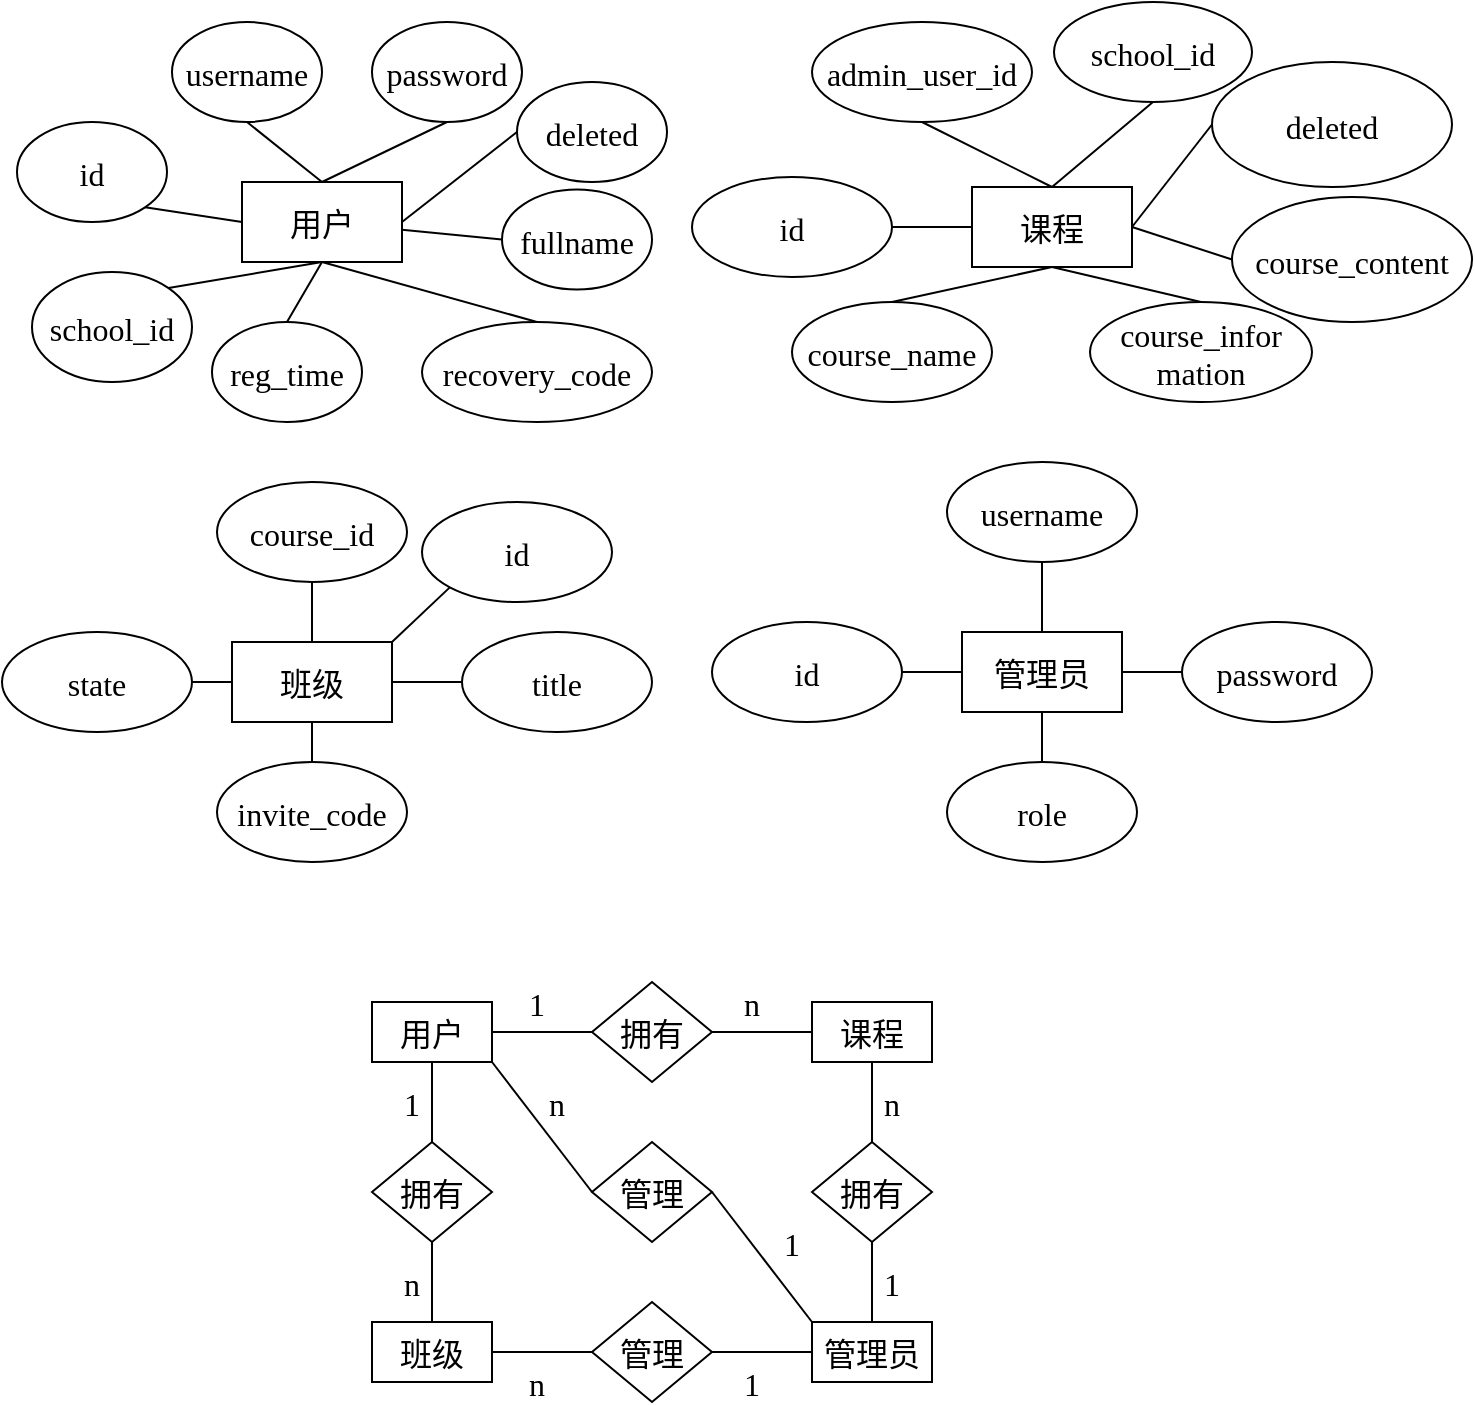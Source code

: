 <mxfile version="19.0.0" type="github">
  <diagram id="C5RBs43oDa-KdzZeNtuy" name="Page-1">
    <mxGraphModel dx="1059" dy="659" grid="1" gridSize="10" guides="1" tooltips="1" connect="1" arrows="1" fold="1" page="1" pageScale="1" pageWidth="827" pageHeight="1169" math="0" shadow="0">
      <root>
        <mxCell id="WIyWlLk6GJQsqaUBKTNV-0" />
        <mxCell id="WIyWlLk6GJQsqaUBKTNV-1" parent="WIyWlLk6GJQsqaUBKTNV-0" />
        <mxCell id="QGbueB1ut8TOf5h8dWcF-3" style="rounded=0;orthogonalLoop=1;jettySize=auto;html=1;exitX=1;exitY=0.5;exitDx=0;exitDy=0;endArrow=none;endFill=0;entryX=0;entryY=0.5;entryDx=0;entryDy=0;" edge="1" parent="WIyWlLk6GJQsqaUBKTNV-1" source="1GNV1eHEHa3V5cSZTnpK-34" target="QGbueB1ut8TOf5h8dWcF-2">
          <mxGeometry relative="1" as="geometry">
            <mxPoint x="360" y="430" as="targetPoint" />
          </mxGeometry>
        </mxCell>
        <mxCell id="1GNV1eHEHa3V5cSZTnpK-34" value="用户" style="rounded=0;fontSize=16;fontFamily=宋体;" parent="WIyWlLk6GJQsqaUBKTNV-1" vertex="1">
          <mxGeometry x="195" y="450" width="80" height="40" as="geometry" />
        </mxCell>
        <mxCell id="1GNV1eHEHa3V5cSZTnpK-42" value="" style="rounded=0;orthogonalLoop=1;jettySize=auto;exitX=0.5;exitY=1;exitDx=0;exitDy=0;fontSize=16;endArrow=none;endFill=0;entryX=0.5;entryY=0;entryDx=0;entryDy=0;fontFamily=宋体;" parent="WIyWlLk6GJQsqaUBKTNV-1" source="1GNV1eHEHa3V5cSZTnpK-35" target="1GNV1eHEHa3V5cSZTnpK-34" edge="1">
          <mxGeometry relative="1" as="geometry" />
        </mxCell>
        <mxCell id="1GNV1eHEHa3V5cSZTnpK-35" value="username" style="ellipse;fontSize=16;fontFamily=宋体;" parent="WIyWlLk6GJQsqaUBKTNV-1" vertex="1">
          <mxGeometry x="160" y="370" width="75" height="50" as="geometry" />
        </mxCell>
        <mxCell id="1GNV1eHEHa3V5cSZTnpK-44" value="" style="edgeStyle=none;rounded=0;orthogonalLoop=1;jettySize=auto;exitX=0.5;exitY=1;exitDx=0;exitDy=0;entryX=0.5;entryY=0;entryDx=0;entryDy=0;fontSize=16;endArrow=none;endFill=0;fontFamily=宋体;" parent="WIyWlLk6GJQsqaUBKTNV-1" source="1GNV1eHEHa3V5cSZTnpK-36" target="1GNV1eHEHa3V5cSZTnpK-34" edge="1">
          <mxGeometry relative="1" as="geometry" />
        </mxCell>
        <mxCell id="1GNV1eHEHa3V5cSZTnpK-36" value="password" style="ellipse;fontSize=16;fontFamily=宋体;" parent="WIyWlLk6GJQsqaUBKTNV-1" vertex="1">
          <mxGeometry x="260" y="370" width="75" height="50" as="geometry" />
        </mxCell>
        <mxCell id="1GNV1eHEHa3V5cSZTnpK-43" value="" style="edgeStyle=none;rounded=0;orthogonalLoop=1;jettySize=auto;exitX=1;exitY=1;exitDx=0;exitDy=0;fontSize=16;endArrow=none;endFill=0;entryX=0;entryY=0.5;entryDx=0;entryDy=0;fontFamily=宋体;" parent="WIyWlLk6GJQsqaUBKTNV-1" source="1GNV1eHEHa3V5cSZTnpK-37" target="1GNV1eHEHa3V5cSZTnpK-34" edge="1">
          <mxGeometry relative="1" as="geometry">
            <mxPoint x="230.0" y="450.0" as="targetPoint" />
          </mxGeometry>
        </mxCell>
        <mxCell id="1GNV1eHEHa3V5cSZTnpK-37" value="id" style="ellipse;fontSize=16;fontFamily=宋体;" parent="WIyWlLk6GJQsqaUBKTNV-1" vertex="1">
          <mxGeometry x="82.5" y="420" width="75" height="50" as="geometry" />
        </mxCell>
        <mxCell id="1GNV1eHEHa3V5cSZTnpK-45" value="" style="edgeStyle=none;rounded=0;orthogonalLoop=1;jettySize=auto;exitX=0;exitY=0.5;exitDx=0;exitDy=0;fontSize=16;endArrow=none;endFill=0;fontFamily=宋体;" parent="WIyWlLk6GJQsqaUBKTNV-1" source="1GNV1eHEHa3V5cSZTnpK-38" target="1GNV1eHEHa3V5cSZTnpK-34" edge="1">
          <mxGeometry relative="1" as="geometry" />
        </mxCell>
        <mxCell id="1GNV1eHEHa3V5cSZTnpK-38" value="fullname" style="ellipse;fontSize=16;fontFamily=宋体;" parent="WIyWlLk6GJQsqaUBKTNV-1" vertex="1">
          <mxGeometry x="325" y="453.75" width="75" height="50" as="geometry" />
        </mxCell>
        <mxCell id="1GNV1eHEHa3V5cSZTnpK-48" value="" style="edgeStyle=none;rounded=0;orthogonalLoop=1;jettySize=auto;exitX=1;exitY=0;exitDx=0;exitDy=0;entryX=0.5;entryY=1;entryDx=0;entryDy=0;fontSize=16;endArrow=none;endFill=0;fontFamily=宋体;" parent="WIyWlLk6GJQsqaUBKTNV-1" source="1GNV1eHEHa3V5cSZTnpK-39" target="1GNV1eHEHa3V5cSZTnpK-34" edge="1">
          <mxGeometry relative="1" as="geometry" />
        </mxCell>
        <mxCell id="1GNV1eHEHa3V5cSZTnpK-39" value="school_id" style="ellipse;fontSize=16;fontFamily=宋体;" parent="WIyWlLk6GJQsqaUBKTNV-1" vertex="1">
          <mxGeometry x="90" y="495" width="80" height="55" as="geometry" />
        </mxCell>
        <mxCell id="1GNV1eHEHa3V5cSZTnpK-47" value="" style="edgeStyle=none;rounded=0;orthogonalLoop=1;jettySize=auto;exitX=0.5;exitY=0;exitDx=0;exitDy=0;entryX=0.5;entryY=1;entryDx=0;entryDy=0;fontSize=16;endArrow=none;endFill=0;fontFamily=宋体;" parent="WIyWlLk6GJQsqaUBKTNV-1" source="1GNV1eHEHa3V5cSZTnpK-40" target="1GNV1eHEHa3V5cSZTnpK-34" edge="1">
          <mxGeometry relative="1" as="geometry" />
        </mxCell>
        <mxCell id="1GNV1eHEHa3V5cSZTnpK-40" value="reg_time" style="ellipse;fontSize=16;fontFamily=宋体;" parent="WIyWlLk6GJQsqaUBKTNV-1" vertex="1">
          <mxGeometry x="180" y="520" width="75" height="50" as="geometry" />
        </mxCell>
        <mxCell id="1GNV1eHEHa3V5cSZTnpK-46" value="" style="edgeStyle=none;rounded=0;orthogonalLoop=1;jettySize=auto;exitX=0.5;exitY=0;exitDx=0;exitDy=0;entryX=0.5;entryY=1;entryDx=0;entryDy=0;fontSize=16;endArrow=none;endFill=0;fontFamily=宋体;" parent="WIyWlLk6GJQsqaUBKTNV-1" source="1GNV1eHEHa3V5cSZTnpK-41" target="1GNV1eHEHa3V5cSZTnpK-34" edge="1">
          <mxGeometry relative="1" as="geometry" />
        </mxCell>
        <mxCell id="1GNV1eHEHa3V5cSZTnpK-41" value="recovery_code" style="ellipse;fontSize=16;fontFamily=宋体;" parent="WIyWlLk6GJQsqaUBKTNV-1" vertex="1">
          <mxGeometry x="285" y="520" width="115" height="50" as="geometry" />
        </mxCell>
        <mxCell id="1GNV1eHEHa3V5cSZTnpK-51" value="" style="edgeStyle=none;rounded=0;orthogonalLoop=1;jettySize=auto;fontSize=16;endArrow=none;endFill=0;exitX=0.5;exitY=0;exitDx=0;exitDy=0;entryX=0.5;entryY=1;entryDx=0;entryDy=0;fontFamily=宋体;" parent="WIyWlLk6GJQsqaUBKTNV-1" source="1GNV1eHEHa3V5cSZTnpK-49" target="1GNV1eHEHa3V5cSZTnpK-54" edge="1">
          <mxGeometry relative="1" as="geometry">
            <mxPoint x="547.368" y="398.978" as="targetPoint" />
          </mxGeometry>
        </mxCell>
        <mxCell id="1GNV1eHEHa3V5cSZTnpK-52" value="" style="edgeStyle=none;rounded=0;orthogonalLoop=1;jettySize=auto;exitX=0;exitY=0.5;exitDx=0;exitDy=0;fontSize=16;endArrow=none;endFill=0;entryX=1;entryY=0.5;entryDx=0;entryDy=0;fontFamily=宋体;" parent="WIyWlLk6GJQsqaUBKTNV-1" source="1GNV1eHEHa3V5cSZTnpK-49" target="1GNV1eHEHa3V5cSZTnpK-55" edge="1">
          <mxGeometry relative="1" as="geometry">
            <mxPoint x="512.5" y="470.005" as="targetPoint" />
          </mxGeometry>
        </mxCell>
        <mxCell id="1GNV1eHEHa3V5cSZTnpK-61" value="" style="edgeStyle=none;rounded=0;orthogonalLoop=1;jettySize=auto;exitX=0.5;exitY=1;exitDx=0;exitDy=0;entryX=0.5;entryY=0;entryDx=0;entryDy=0;fontSize=16;endArrow=none;endFill=0;fontFamily=宋体;" parent="WIyWlLk6GJQsqaUBKTNV-1" source="1GNV1eHEHa3V5cSZTnpK-49" target="1GNV1eHEHa3V5cSZTnpK-56" edge="1">
          <mxGeometry relative="1" as="geometry" />
        </mxCell>
        <mxCell id="1GNV1eHEHa3V5cSZTnpK-62" value="" style="edgeStyle=none;rounded=0;orthogonalLoop=1;jettySize=auto;exitX=0.5;exitY=1;exitDx=0;exitDy=0;entryX=0.5;entryY=0;entryDx=0;entryDy=0;fontSize=16;endArrow=none;endFill=0;fontFamily=宋体;" parent="WIyWlLk6GJQsqaUBKTNV-1" source="1GNV1eHEHa3V5cSZTnpK-49" target="1GNV1eHEHa3V5cSZTnpK-57" edge="1">
          <mxGeometry relative="1" as="geometry" />
        </mxCell>
        <mxCell id="1GNV1eHEHa3V5cSZTnpK-63" value="" style="edgeStyle=none;rounded=0;orthogonalLoop=1;jettySize=auto;exitX=1;exitY=0.5;exitDx=0;exitDy=0;entryX=0;entryY=0.5;entryDx=0;entryDy=0;fontSize=16;endArrow=none;endFill=0;fontFamily=宋体;" parent="WIyWlLk6GJQsqaUBKTNV-1" source="1GNV1eHEHa3V5cSZTnpK-49" target="1GNV1eHEHa3V5cSZTnpK-58" edge="1">
          <mxGeometry relative="1" as="geometry" />
        </mxCell>
        <mxCell id="QGbueB1ut8TOf5h8dWcF-10" style="edgeStyle=none;rounded=0;orthogonalLoop=1;jettySize=auto;html=1;exitX=1;exitY=0.5;exitDx=0;exitDy=0;entryX=0;entryY=0.5;entryDx=0;entryDy=0;endArrow=none;endFill=0;" edge="1" parent="WIyWlLk6GJQsqaUBKTNV-1" source="1GNV1eHEHa3V5cSZTnpK-49" target="QGbueB1ut8TOf5h8dWcF-9">
          <mxGeometry relative="1" as="geometry" />
        </mxCell>
        <mxCell id="1GNV1eHEHa3V5cSZTnpK-49" value="课程" style="rounded=0;fontSize=16;fontFamily=宋体;" parent="WIyWlLk6GJQsqaUBKTNV-1" vertex="1">
          <mxGeometry x="560" y="452.5" width="80" height="40" as="geometry" />
        </mxCell>
        <mxCell id="1GNV1eHEHa3V5cSZTnpK-54" value="admin_user_id" style="ellipse;fontSize=16;rounded=0;labelBorderColor=none;labelBackgroundColor=none;fontFamily=宋体;" parent="WIyWlLk6GJQsqaUBKTNV-1" vertex="1">
          <mxGeometry x="480" y="370" width="110" height="50" as="geometry" />
        </mxCell>
        <mxCell id="1GNV1eHEHa3V5cSZTnpK-55" value="id" style="ellipse;fontSize=16;rounded=0;labelBorderColor=none;labelBackgroundColor=none;fontFamily=宋体;" parent="WIyWlLk6GJQsqaUBKTNV-1" vertex="1">
          <mxGeometry x="420" y="447.5" width="100" height="50" as="geometry" />
        </mxCell>
        <mxCell id="1GNV1eHEHa3V5cSZTnpK-56" value="course_name" style="ellipse;fontSize=16;rounded=0;labelBorderColor=none;labelBackgroundColor=none;fontFamily=宋体;" parent="WIyWlLk6GJQsqaUBKTNV-1" vertex="1">
          <mxGeometry x="470" y="510" width="100" height="50" as="geometry" />
        </mxCell>
        <mxCell id="1GNV1eHEHa3V5cSZTnpK-57" value="course_infor&#xa;mation" style="ellipse;fontSize=16;rounded=0;labelBorderColor=none;labelBackgroundColor=none;fontFamily=宋体;" parent="WIyWlLk6GJQsqaUBKTNV-1" vertex="1">
          <mxGeometry x="619" y="510" width="111" height="50" as="geometry" />
        </mxCell>
        <mxCell id="1GNV1eHEHa3V5cSZTnpK-58" value="course_content" style="ellipse;fontSize=16;rounded=0;labelBorderColor=none;labelBackgroundColor=none;fontFamily=宋体;" parent="WIyWlLk6GJQsqaUBKTNV-1" vertex="1">
          <mxGeometry x="690" y="457.5" width="120" height="62.5" as="geometry" />
        </mxCell>
        <mxCell id="1GNV1eHEHa3V5cSZTnpK-64" value="" style="edgeStyle=none;rounded=0;orthogonalLoop=1;jettySize=auto;exitX=0.5;exitY=1;exitDx=0;exitDy=0;entryX=0.5;entryY=0;entryDx=0;entryDy=0;fontSize=16;endArrow=none;endFill=0;fontFamily=宋体;" parent="WIyWlLk6GJQsqaUBKTNV-1" source="1GNV1eHEHa3V5cSZTnpK-59" target="1GNV1eHEHa3V5cSZTnpK-49" edge="1">
          <mxGeometry relative="1" as="geometry" />
        </mxCell>
        <mxCell id="1GNV1eHEHa3V5cSZTnpK-59" value="school_id" style="ellipse;fontSize=16;rounded=0;labelBorderColor=none;labelBackgroundColor=none;fontFamily=宋体;" parent="WIyWlLk6GJQsqaUBKTNV-1" vertex="1">
          <mxGeometry x="601" y="360" width="99" height="50" as="geometry" />
        </mxCell>
        <mxCell id="1GNV1eHEHa3V5cSZTnpK-70" value="" style="edgeStyle=none;rounded=0;orthogonalLoop=1;jettySize=auto;exitX=1;exitY=0.5;exitDx=0;exitDy=0;entryX=0;entryY=0.5;entryDx=0;entryDy=0;fontSize=16;endArrow=none;endFill=0;fontFamily=宋体;" parent="WIyWlLk6GJQsqaUBKTNV-1" source="1GNV1eHEHa3V5cSZTnpK-66" target="1GNV1eHEHa3V5cSZTnpK-69" edge="1">
          <mxGeometry relative="1" as="geometry" />
        </mxCell>
        <mxCell id="1GNV1eHEHa3V5cSZTnpK-72" value="" style="edgeStyle=none;rounded=0;orthogonalLoop=1;jettySize=auto;exitX=0.5;exitY=0;exitDx=0;exitDy=0;fontSize=16;endArrow=none;endFill=0;entryX=0.5;entryY=1;entryDx=0;entryDy=0;fontFamily=宋体;" parent="WIyWlLk6GJQsqaUBKTNV-1" source="1GNV1eHEHa3V5cSZTnpK-66" target="1GNV1eHEHa3V5cSZTnpK-71" edge="1">
          <mxGeometry relative="1" as="geometry" />
        </mxCell>
        <mxCell id="QGbueB1ut8TOf5h8dWcF-7" style="edgeStyle=none;rounded=0;orthogonalLoop=1;jettySize=auto;html=1;exitX=0.5;exitY=1;exitDx=0;exitDy=0;entryX=0.5;entryY=0;entryDx=0;entryDy=0;endArrow=none;endFill=0;" edge="1" parent="WIyWlLk6GJQsqaUBKTNV-1" source="1GNV1eHEHa3V5cSZTnpK-66" target="QGbueB1ut8TOf5h8dWcF-6">
          <mxGeometry relative="1" as="geometry" />
        </mxCell>
        <mxCell id="QGbueB1ut8TOf5h8dWcF-8" style="edgeStyle=none;rounded=0;orthogonalLoop=1;jettySize=auto;html=1;exitX=0;exitY=0.5;exitDx=0;exitDy=0;entryX=1;entryY=0.5;entryDx=0;entryDy=0;endArrow=none;endFill=0;" edge="1" parent="WIyWlLk6GJQsqaUBKTNV-1" source="1GNV1eHEHa3V5cSZTnpK-66" target="QGbueB1ut8TOf5h8dWcF-5">
          <mxGeometry relative="1" as="geometry" />
        </mxCell>
        <mxCell id="QGbueB1ut8TOf5h8dWcF-11" style="edgeStyle=none;rounded=0;orthogonalLoop=1;jettySize=auto;html=1;exitX=1;exitY=0;exitDx=0;exitDy=0;entryX=0;entryY=1;entryDx=0;entryDy=0;endArrow=none;endFill=0;" edge="1" parent="WIyWlLk6GJQsqaUBKTNV-1" source="1GNV1eHEHa3V5cSZTnpK-66" target="QGbueB1ut8TOf5h8dWcF-4">
          <mxGeometry relative="1" as="geometry" />
        </mxCell>
        <mxCell id="1GNV1eHEHa3V5cSZTnpK-66" value="班级" style="rounded=0;fontSize=16;fontFamily=宋体;" parent="WIyWlLk6GJQsqaUBKTNV-1" vertex="1">
          <mxGeometry x="190" y="680" width="80" height="40" as="geometry" />
        </mxCell>
        <mxCell id="1GNV1eHEHa3V5cSZTnpK-78" value="" style="edgeStyle=none;rounded=0;orthogonalLoop=1;jettySize=auto;exitX=1;exitY=0.5;exitDx=0;exitDy=0;entryX=0;entryY=0.5;entryDx=0;entryDy=0;fontSize=16;endArrow=none;endFill=0;fontFamily=宋体;" parent="WIyWlLk6GJQsqaUBKTNV-1" source="1GNV1eHEHa3V5cSZTnpK-68" target="1GNV1eHEHa3V5cSZTnpK-75" edge="1">
          <mxGeometry relative="1" as="geometry" />
        </mxCell>
        <mxCell id="QGbueB1ut8TOf5h8dWcF-1" style="edgeStyle=orthogonalEdgeStyle;rounded=0;orthogonalLoop=1;jettySize=auto;html=1;exitX=0;exitY=0.5;exitDx=0;exitDy=0;endArrow=none;endFill=0;" edge="1" parent="WIyWlLk6GJQsqaUBKTNV-1" source="1GNV1eHEHa3V5cSZTnpK-68" target="QGbueB1ut8TOf5h8dWcF-0">
          <mxGeometry relative="1" as="geometry" />
        </mxCell>
        <mxCell id="1GNV1eHEHa3V5cSZTnpK-68" value="管理员" style="rounded=0;fontSize=16;fontFamily=宋体;" parent="WIyWlLk6GJQsqaUBKTNV-1" vertex="1">
          <mxGeometry x="555" y="675" width="80" height="40" as="geometry" />
        </mxCell>
        <mxCell id="1GNV1eHEHa3V5cSZTnpK-69" value="title" style="ellipse;fontSize=16;fontFamily=宋体;" parent="WIyWlLk6GJQsqaUBKTNV-1" vertex="1">
          <mxGeometry x="305" y="675" width="95" height="50" as="geometry" />
        </mxCell>
        <mxCell id="1GNV1eHEHa3V5cSZTnpK-71" value="course_id" style="ellipse;fontSize=16;fontFamily=宋体;" parent="WIyWlLk6GJQsqaUBKTNV-1" vertex="1">
          <mxGeometry x="182.5" y="600" width="95" height="50" as="geometry" />
        </mxCell>
        <mxCell id="1GNV1eHEHa3V5cSZTnpK-77" value="" style="edgeStyle=none;rounded=0;orthogonalLoop=1;jettySize=auto;exitX=0.5;exitY=1;exitDx=0;exitDy=0;fontSize=16;endArrow=none;endFill=0;entryX=0.5;entryY=0;entryDx=0;entryDy=0;fontFamily=宋体;" parent="WIyWlLk6GJQsqaUBKTNV-1" source="1GNV1eHEHa3V5cSZTnpK-73" target="1GNV1eHEHa3V5cSZTnpK-68" edge="1">
          <mxGeometry relative="1" as="geometry" />
        </mxCell>
        <mxCell id="1GNV1eHEHa3V5cSZTnpK-73" value="username" style="ellipse;fontSize=16;fontFamily=宋体;" parent="WIyWlLk6GJQsqaUBKTNV-1" vertex="1">
          <mxGeometry x="547.5" y="590" width="95" height="50" as="geometry" />
        </mxCell>
        <mxCell id="1GNV1eHEHa3V5cSZTnpK-76" value="" style="edgeStyle=none;rounded=0;orthogonalLoop=1;jettySize=auto;exitX=0.5;exitY=0;exitDx=0;exitDy=0;entryX=0.5;entryY=1;entryDx=0;entryDy=0;fontSize=16;endArrow=none;endFill=0;fontFamily=宋体;" parent="WIyWlLk6GJQsqaUBKTNV-1" source="1GNV1eHEHa3V5cSZTnpK-74" target="1GNV1eHEHa3V5cSZTnpK-68" edge="1">
          <mxGeometry relative="1" as="geometry" />
        </mxCell>
        <mxCell id="1GNV1eHEHa3V5cSZTnpK-74" value="role" style="ellipse;fontSize=16;fontFamily=宋体;" parent="WIyWlLk6GJQsqaUBKTNV-1" vertex="1">
          <mxGeometry x="547.5" y="740" width="95" height="50" as="geometry" />
        </mxCell>
        <mxCell id="1GNV1eHEHa3V5cSZTnpK-75" value="password" style="ellipse;fontSize=16;fontFamily=宋体;" parent="WIyWlLk6GJQsqaUBKTNV-1" vertex="1">
          <mxGeometry x="665" y="670" width="95" height="50" as="geometry" />
        </mxCell>
        <mxCell id="djFCFGcwD-gB2PXyA388-14" value="" style="edgeStyle=none;rounded=0;orthogonalLoop=1;jettySize=auto;exitX=1;exitY=0.5;exitDx=0;exitDy=0;entryX=0;entryY=0;entryDx=0;entryDy=0;endArrow=none;endFill=0;fontFamily=宋体;fontSize=16;" parent="WIyWlLk6GJQsqaUBKTNV-1" source="djFCFGcwD-gB2PXyA388-0" target="djFCFGcwD-gB2PXyA388-9" edge="1">
          <mxGeometry relative="1" as="geometry" />
        </mxCell>
        <mxCell id="djFCFGcwD-gB2PXyA388-0" value="管理" style="shape=rhombus;dashed=0;whitespace=wrap;perimeter=rhombusPerimeter;fontFamily=宋体;fontSize=16;" parent="WIyWlLk6GJQsqaUBKTNV-1" vertex="1">
          <mxGeometry x="370" y="930" width="60" height="50" as="geometry" />
        </mxCell>
        <mxCell id="djFCFGcwD-gB2PXyA388-17" value="" style="edgeStyle=none;rounded=0;orthogonalLoop=1;jettySize=auto;exitX=1;exitY=0.5;exitDx=0;exitDy=0;endArrow=none;endFill=0;fontFamily=宋体;fontSize=16;" parent="WIyWlLk6GJQsqaUBKTNV-1" source="djFCFGcwD-gB2PXyA388-1" target="djFCFGcwD-gB2PXyA388-7" edge="1">
          <mxGeometry relative="1" as="geometry" />
        </mxCell>
        <mxCell id="djFCFGcwD-gB2PXyA388-18" value="" style="edgeStyle=none;rounded=0;orthogonalLoop=1;jettySize=auto;exitX=0;exitY=0.5;exitDx=0;exitDy=0;entryX=1;entryY=0.5;entryDx=0;entryDy=0;endArrow=none;endFill=0;fontFamily=宋体;fontSize=16;" parent="WIyWlLk6GJQsqaUBKTNV-1" source="djFCFGcwD-gB2PXyA388-1" target="djFCFGcwD-gB2PXyA388-5" edge="1">
          <mxGeometry relative="1" as="geometry" />
        </mxCell>
        <mxCell id="djFCFGcwD-gB2PXyA388-1" value="拥有" style="shape=rhombus;dashed=0;whitespace=wrap;perimeter=rhombusPerimeter;fontFamily=宋体;fontSize=16;" parent="WIyWlLk6GJQsqaUBKTNV-1" vertex="1">
          <mxGeometry x="370" y="850" width="60" height="50" as="geometry" />
        </mxCell>
        <mxCell id="djFCFGcwD-gB2PXyA388-11" value="" style="edgeStyle=orthogonalEdgeStyle;rounded=0;orthogonalLoop=1;jettySize=auto;exitX=0.5;exitY=1;exitDx=0;exitDy=0;entryX=0.5;entryY=0;entryDx=0;entryDy=0;endArrow=none;endFill=0;fontFamily=宋体;fontSize=16;" parent="WIyWlLk6GJQsqaUBKTNV-1" source="djFCFGcwD-gB2PXyA388-2" target="djFCFGcwD-gB2PXyA388-8" edge="1">
          <mxGeometry relative="1" as="geometry" />
        </mxCell>
        <mxCell id="djFCFGcwD-gB2PXyA388-2" value="拥有" style="shape=rhombus;dashed=0;whitespace=wrap;perimeter=rhombusPerimeter;fontFamily=宋体;fontSize=16;" parent="WIyWlLk6GJQsqaUBKTNV-1" vertex="1">
          <mxGeometry x="260" y="930" width="60" height="50" as="geometry" />
        </mxCell>
        <mxCell id="djFCFGcwD-gB2PXyA388-20" value="" style="edgeStyle=none;rounded=0;orthogonalLoop=1;jettySize=auto;exitX=1;exitY=0.5;exitDx=0;exitDy=0;entryX=0;entryY=0.5;entryDx=0;entryDy=0;endArrow=none;endFill=0;fontFamily=宋体;fontSize=16;" parent="WIyWlLk6GJQsqaUBKTNV-1" source="djFCFGcwD-gB2PXyA388-3" target="djFCFGcwD-gB2PXyA388-9" edge="1">
          <mxGeometry relative="1" as="geometry" />
        </mxCell>
        <mxCell id="djFCFGcwD-gB2PXyA388-3" value="管理" style="shape=rhombus;dashed=0;whitespace=wrap;perimeter=rhombusPerimeter;fontFamily=宋体;fontSize=16;" parent="WIyWlLk6GJQsqaUBKTNV-1" vertex="1">
          <mxGeometry x="370" y="1010" width="60" height="50" as="geometry" />
        </mxCell>
        <mxCell id="djFCFGcwD-gB2PXyA388-15" value="" style="edgeStyle=none;rounded=0;orthogonalLoop=1;jettySize=auto;exitX=0.5;exitY=1;exitDx=0;exitDy=0;entryX=0.5;entryY=0;entryDx=0;entryDy=0;endArrow=none;endFill=0;fontFamily=宋体;fontSize=16;" parent="WIyWlLk6GJQsqaUBKTNV-1" source="djFCFGcwD-gB2PXyA388-4" target="djFCFGcwD-gB2PXyA388-9" edge="1">
          <mxGeometry relative="1" as="geometry" />
        </mxCell>
        <mxCell id="djFCFGcwD-gB2PXyA388-16" value="" style="edgeStyle=none;rounded=0;orthogonalLoop=1;jettySize=auto;exitX=0.5;exitY=0;exitDx=0;exitDy=0;endArrow=none;endFill=0;fontFamily=宋体;fontSize=16;" parent="WIyWlLk6GJQsqaUBKTNV-1" source="djFCFGcwD-gB2PXyA388-4" target="djFCFGcwD-gB2PXyA388-7" edge="1">
          <mxGeometry relative="1" as="geometry" />
        </mxCell>
        <mxCell id="djFCFGcwD-gB2PXyA388-4" value="拥有" style="shape=rhombus;dashed=0;whitespace=wrap;perimeter=rhombusPerimeter;fontFamily=宋体;fontSize=16;" parent="WIyWlLk6GJQsqaUBKTNV-1" vertex="1">
          <mxGeometry x="480" y="930" width="60" height="50" as="geometry" />
        </mxCell>
        <mxCell id="djFCFGcwD-gB2PXyA388-10" value="" style="edgeStyle=orthogonalEdgeStyle;rounded=0;orthogonalLoop=1;jettySize=auto;exitX=0.5;exitY=1;exitDx=0;exitDy=0;endArrow=none;endFill=0;fontFamily=宋体;fontSize=16;" parent="WIyWlLk6GJQsqaUBKTNV-1" source="djFCFGcwD-gB2PXyA388-5" target="djFCFGcwD-gB2PXyA388-2" edge="1">
          <mxGeometry relative="1" as="geometry" />
        </mxCell>
        <mxCell id="djFCFGcwD-gB2PXyA388-13" value="" style="rounded=0;orthogonalLoop=1;jettySize=auto;exitX=1;exitY=1;exitDx=0;exitDy=0;entryX=0;entryY=0.5;entryDx=0;entryDy=0;endArrow=none;endFill=0;fontFamily=宋体;fontSize=16;" parent="WIyWlLk6GJQsqaUBKTNV-1" source="djFCFGcwD-gB2PXyA388-5" target="djFCFGcwD-gB2PXyA388-0" edge="1">
          <mxGeometry relative="1" as="geometry" />
        </mxCell>
        <mxCell id="djFCFGcwD-gB2PXyA388-5" value="用户" style="dashed=0;whitespace=wrap;fontFamily=宋体;fontSize=16;" parent="WIyWlLk6GJQsqaUBKTNV-1" vertex="1">
          <mxGeometry x="260" y="860" width="60" height="30" as="geometry" />
        </mxCell>
        <mxCell id="djFCFGcwD-gB2PXyA388-7" value="课程" style="dashed=0;whitespace=wrap;fontFamily=宋体;fontSize=16;" parent="WIyWlLk6GJQsqaUBKTNV-1" vertex="1">
          <mxGeometry x="480" y="860" width="60" height="30" as="geometry" />
        </mxCell>
        <mxCell id="djFCFGcwD-gB2PXyA388-19" value="" style="edgeStyle=none;rounded=0;orthogonalLoop=1;jettySize=auto;exitX=1;exitY=0.5;exitDx=0;exitDy=0;entryX=0;entryY=0.5;entryDx=0;entryDy=0;endArrow=none;endFill=0;fontFamily=宋体;fontSize=16;" parent="WIyWlLk6GJQsqaUBKTNV-1" source="djFCFGcwD-gB2PXyA388-8" target="djFCFGcwD-gB2PXyA388-3" edge="1">
          <mxGeometry relative="1" as="geometry" />
        </mxCell>
        <mxCell id="djFCFGcwD-gB2PXyA388-8" value="班级" style="dashed=0;whitespace=wrap;fontFamily=宋体;fontSize=16;" parent="WIyWlLk6GJQsqaUBKTNV-1" vertex="1">
          <mxGeometry x="260" y="1020" width="60" height="30" as="geometry" />
        </mxCell>
        <mxCell id="djFCFGcwD-gB2PXyA388-9" value="管理员" style="dashed=0;whitespace=wrap;fontFamily=宋体;fontSize=16;" parent="WIyWlLk6GJQsqaUBKTNV-1" vertex="1">
          <mxGeometry x="480" y="1020" width="60" height="30" as="geometry" />
        </mxCell>
        <mxCell id="djFCFGcwD-gB2PXyA388-21" value="1" style="text;resizable=0;autosize=1;align=center;verticalAlign=middle;points=[];fillColor=none;strokeColor=none;rounded=0;fontFamily=宋体;fontSize=16;" parent="WIyWlLk6GJQsqaUBKTNV-1" vertex="1">
          <mxGeometry x="510" y="990" width="20" height="20" as="geometry" />
        </mxCell>
        <mxCell id="djFCFGcwD-gB2PXyA388-23" value="n" style="text;resizable=0;autosize=1;align=center;verticalAlign=middle;points=[];fillColor=none;strokeColor=none;rounded=0;fontFamily=宋体;fontSize=16;" parent="WIyWlLk6GJQsqaUBKTNV-1" vertex="1">
          <mxGeometry x="510" y="900" width="20" height="20" as="geometry" />
        </mxCell>
        <mxCell id="djFCFGcwD-gB2PXyA388-24" value="n" style="text;resizable=0;autosize=1;align=center;verticalAlign=middle;points=[];fillColor=none;strokeColor=none;rounded=0;fontFamily=宋体;fontSize=16;" parent="WIyWlLk6GJQsqaUBKTNV-1" vertex="1">
          <mxGeometry x="342.5" y="900" width="20" height="20" as="geometry" />
        </mxCell>
        <mxCell id="djFCFGcwD-gB2PXyA388-25" value="n" style="text;resizable=0;autosize=1;align=center;verticalAlign=middle;points=[];fillColor=none;strokeColor=none;rounded=0;fontFamily=宋体;fontSize=16;" parent="WIyWlLk6GJQsqaUBKTNV-1" vertex="1">
          <mxGeometry x="332.5" y="1040" width="20" height="20" as="geometry" />
        </mxCell>
        <mxCell id="djFCFGcwD-gB2PXyA388-26" value="n" style="text;resizable=0;autosize=1;align=center;verticalAlign=middle;points=[];fillColor=none;strokeColor=none;rounded=0;fontFamily=宋体;fontSize=16;" parent="WIyWlLk6GJQsqaUBKTNV-1" vertex="1">
          <mxGeometry x="270" y="990" width="20" height="20" as="geometry" />
        </mxCell>
        <mxCell id="djFCFGcwD-gB2PXyA388-27" value="n" style="text;resizable=0;autosize=1;align=center;verticalAlign=middle;points=[];fillColor=none;strokeColor=none;rounded=0;fontFamily=宋体;fontSize=16;" parent="WIyWlLk6GJQsqaUBKTNV-1" vertex="1">
          <mxGeometry x="440" y="850" width="20" height="20" as="geometry" />
        </mxCell>
        <mxCell id="djFCFGcwD-gB2PXyA388-28" value="1" style="text;resizable=0;autosize=1;align=center;verticalAlign=middle;points=[];fillColor=none;strokeColor=none;rounded=0;fontFamily=宋体;fontSize=16;" parent="WIyWlLk6GJQsqaUBKTNV-1" vertex="1">
          <mxGeometry x="460" y="970" width="20" height="20" as="geometry" />
        </mxCell>
        <mxCell id="djFCFGcwD-gB2PXyA388-29" value="1" style="text;resizable=0;autosize=1;align=center;verticalAlign=middle;points=[];fillColor=none;strokeColor=none;rounded=0;fontFamily=宋体;fontSize=16;" parent="WIyWlLk6GJQsqaUBKTNV-1" vertex="1">
          <mxGeometry x="440" y="1040" width="20" height="20" as="geometry" />
        </mxCell>
        <mxCell id="djFCFGcwD-gB2PXyA388-30" value="1" style="text;resizable=0;autosize=1;align=center;verticalAlign=middle;points=[];fillColor=none;strokeColor=none;rounded=0;fontFamily=宋体;fontSize=16;" parent="WIyWlLk6GJQsqaUBKTNV-1" vertex="1">
          <mxGeometry x="270" y="900" width="20" height="20" as="geometry" />
        </mxCell>
        <mxCell id="djFCFGcwD-gB2PXyA388-31" value="1" style="text;resizable=0;autosize=1;align=center;verticalAlign=middle;points=[];fillColor=none;strokeColor=none;rounded=0;fontFamily=宋体;fontSize=16;" parent="WIyWlLk6GJQsqaUBKTNV-1" vertex="1">
          <mxGeometry x="332.5" y="850" width="20" height="20" as="geometry" />
        </mxCell>
        <mxCell id="QGbueB1ut8TOf5h8dWcF-0" value="id" style="ellipse;fontSize=16;fontFamily=宋体;" vertex="1" parent="WIyWlLk6GJQsqaUBKTNV-1">
          <mxGeometry x="430" y="670" width="95" height="50" as="geometry" />
        </mxCell>
        <mxCell id="QGbueB1ut8TOf5h8dWcF-2" value="deleted" style="ellipse;fontSize=16;fontFamily=宋体;" vertex="1" parent="WIyWlLk6GJQsqaUBKTNV-1">
          <mxGeometry x="332.5" y="400" width="75" height="50" as="geometry" />
        </mxCell>
        <mxCell id="QGbueB1ut8TOf5h8dWcF-4" value="id" style="ellipse;fontSize=16;fontFamily=宋体;" vertex="1" parent="WIyWlLk6GJQsqaUBKTNV-1">
          <mxGeometry x="285" y="610" width="95" height="50" as="geometry" />
        </mxCell>
        <mxCell id="QGbueB1ut8TOf5h8dWcF-5" value="state" style="ellipse;fontSize=16;fontFamily=宋体;" vertex="1" parent="WIyWlLk6GJQsqaUBKTNV-1">
          <mxGeometry x="75" y="675" width="95" height="50" as="geometry" />
        </mxCell>
        <mxCell id="QGbueB1ut8TOf5h8dWcF-6" value="invite_code" style="ellipse;fontSize=16;fontFamily=宋体;" vertex="1" parent="WIyWlLk6GJQsqaUBKTNV-1">
          <mxGeometry x="182.5" y="740" width="95" height="50" as="geometry" />
        </mxCell>
        <mxCell id="QGbueB1ut8TOf5h8dWcF-9" value="deleted" style="ellipse;fontSize=16;rounded=0;labelBorderColor=none;labelBackgroundColor=none;fontFamily=宋体;" vertex="1" parent="WIyWlLk6GJQsqaUBKTNV-1">
          <mxGeometry x="680" y="390" width="120" height="62.5" as="geometry" />
        </mxCell>
      </root>
    </mxGraphModel>
  </diagram>
</mxfile>
